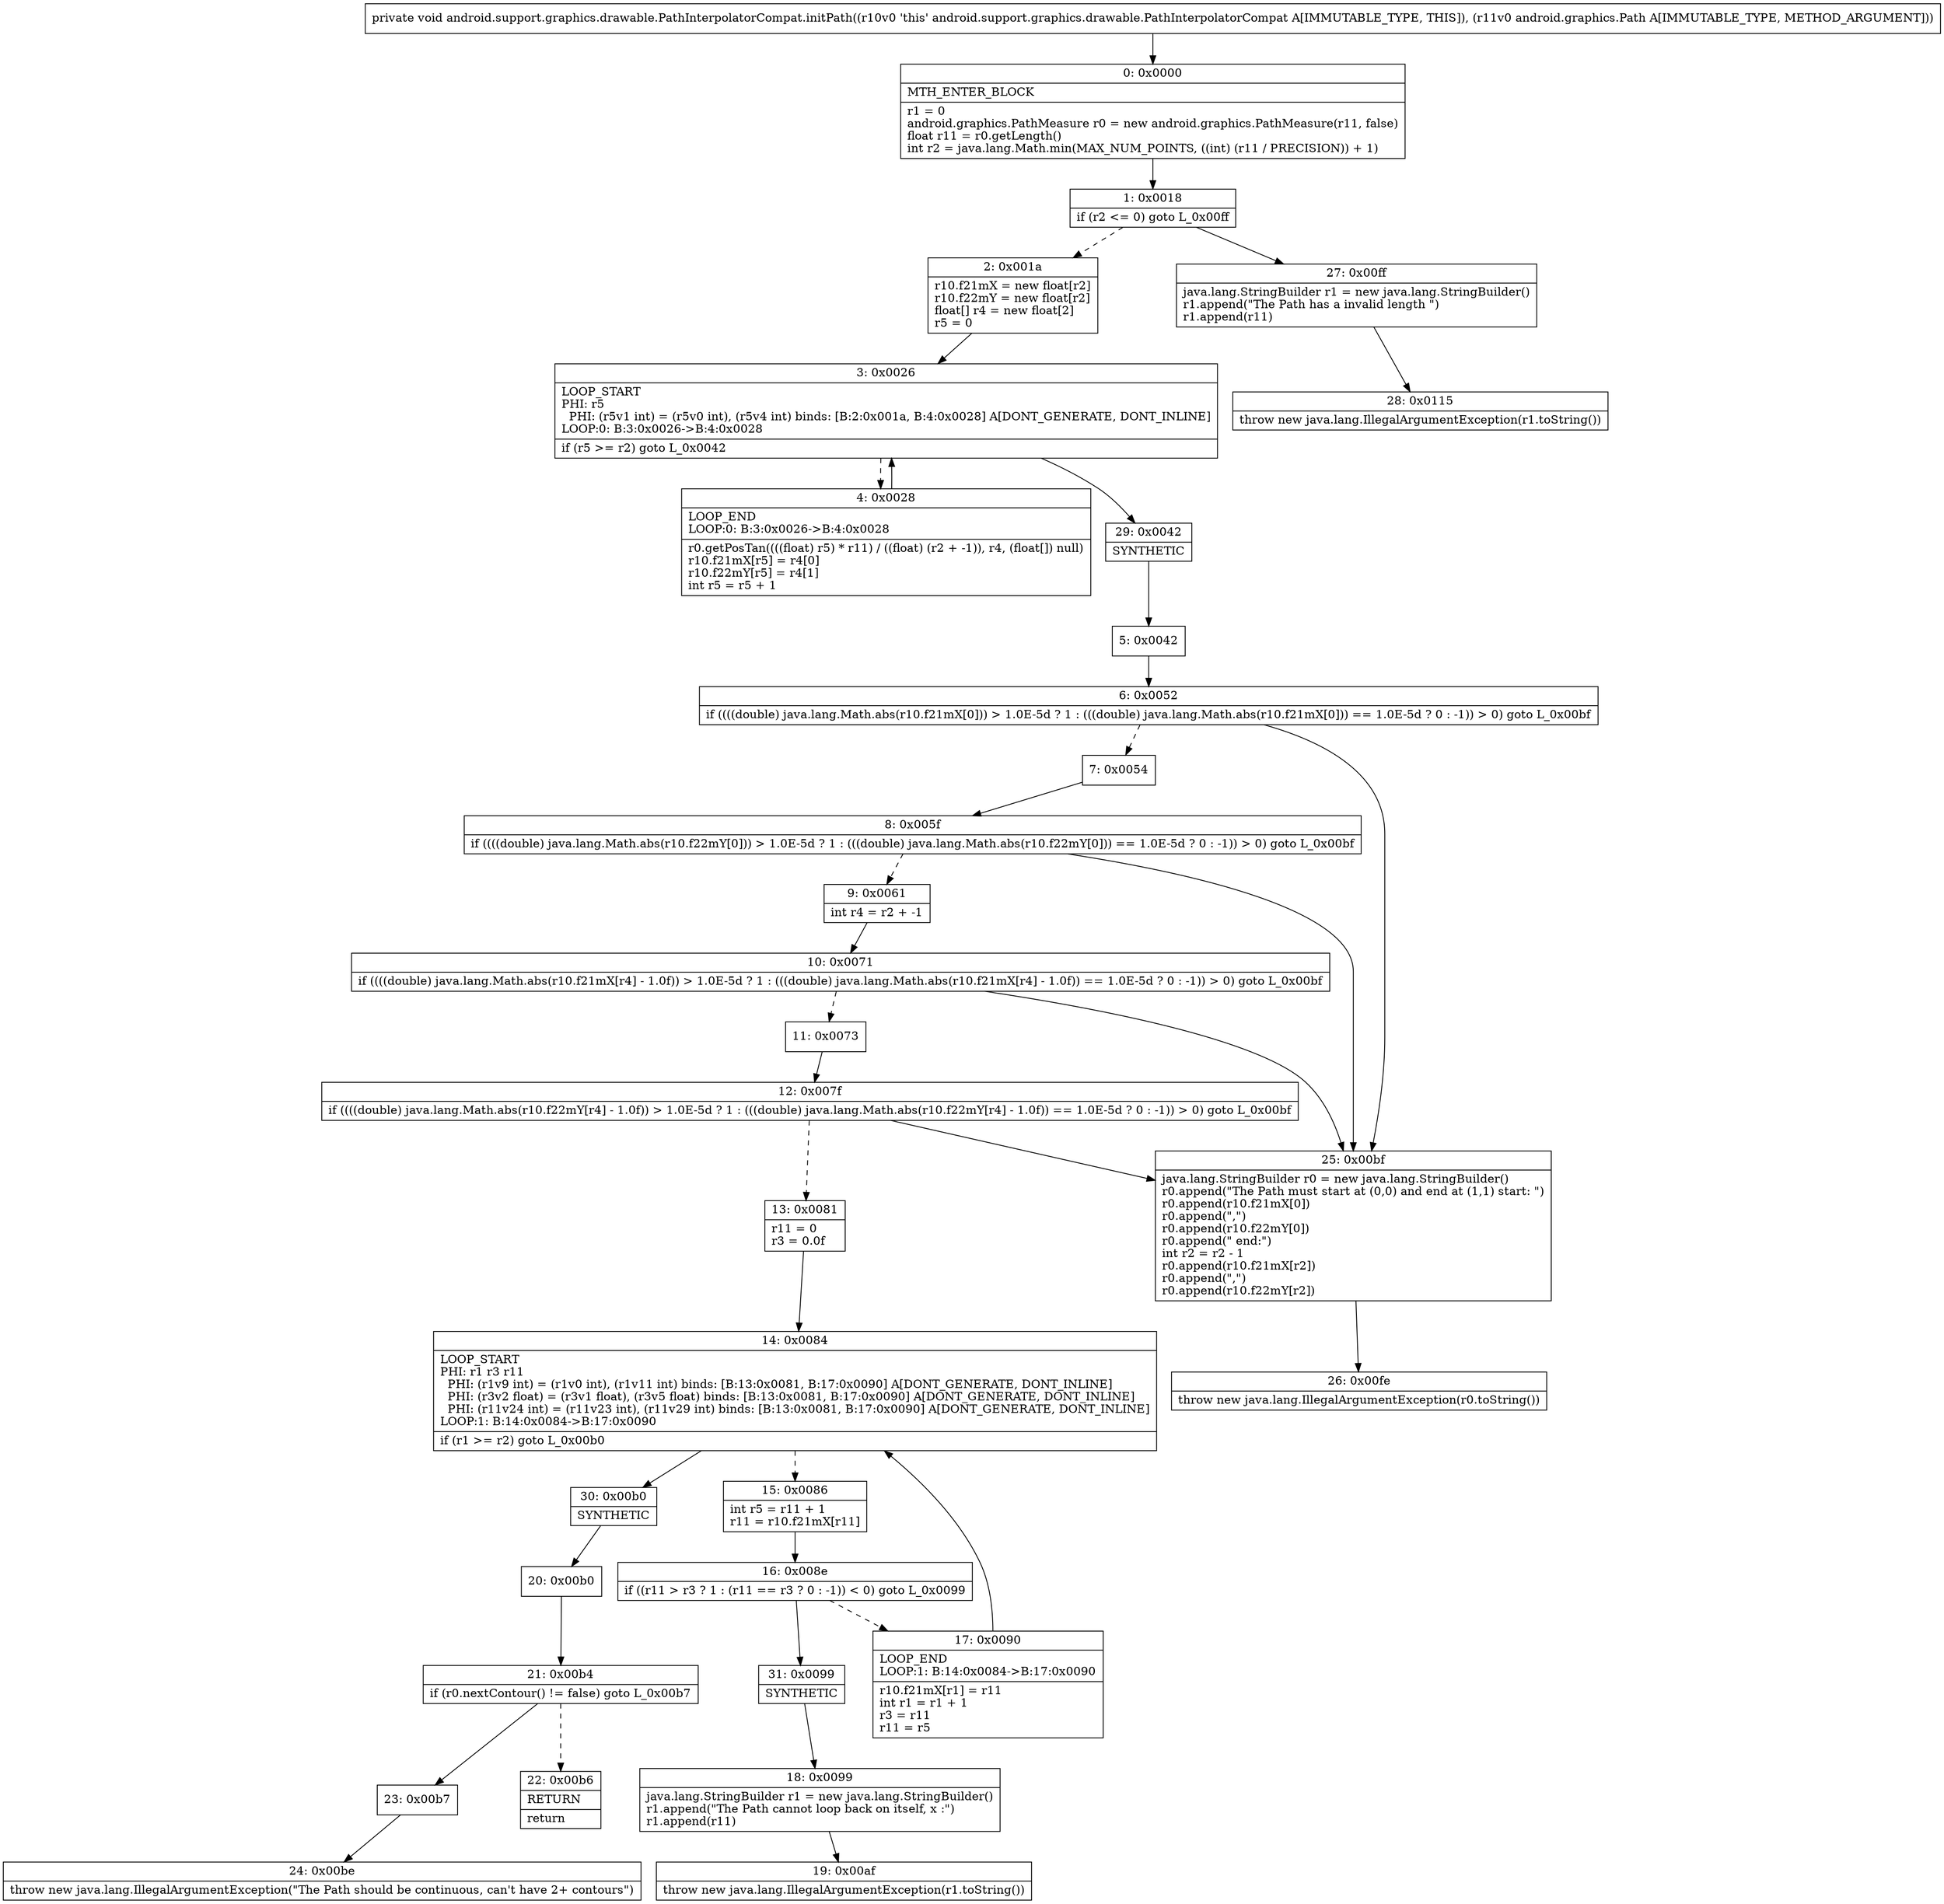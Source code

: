 digraph "CFG forandroid.support.graphics.drawable.PathInterpolatorCompat.initPath(Landroid\/graphics\/Path;)V" {
Node_0 [shape=record,label="{0\:\ 0x0000|MTH_ENTER_BLOCK\l|r1 = 0\landroid.graphics.PathMeasure r0 = new android.graphics.PathMeasure(r11, false)\lfloat r11 = r0.getLength()\lint r2 = java.lang.Math.min(MAX_NUM_POINTS, ((int) (r11 \/ PRECISION)) + 1)\l}"];
Node_1 [shape=record,label="{1\:\ 0x0018|if (r2 \<= 0) goto L_0x00ff\l}"];
Node_2 [shape=record,label="{2\:\ 0x001a|r10.f21mX = new float[r2]\lr10.f22mY = new float[r2]\lfloat[] r4 = new float[2]\lr5 = 0\l}"];
Node_3 [shape=record,label="{3\:\ 0x0026|LOOP_START\lPHI: r5 \l  PHI: (r5v1 int) = (r5v0 int), (r5v4 int) binds: [B:2:0x001a, B:4:0x0028] A[DONT_GENERATE, DONT_INLINE]\lLOOP:0: B:3:0x0026\-\>B:4:0x0028\l|if (r5 \>= r2) goto L_0x0042\l}"];
Node_4 [shape=record,label="{4\:\ 0x0028|LOOP_END\lLOOP:0: B:3:0x0026\-\>B:4:0x0028\l|r0.getPosTan((((float) r5) * r11) \/ ((float) (r2 + \-1)), r4, (float[]) null)\lr10.f21mX[r5] = r4[0]\lr10.f22mY[r5] = r4[1]\lint r5 = r5 + 1\l}"];
Node_5 [shape=record,label="{5\:\ 0x0042}"];
Node_6 [shape=record,label="{6\:\ 0x0052|if ((((double) java.lang.Math.abs(r10.f21mX[0])) \> 1.0E\-5d ? 1 : (((double) java.lang.Math.abs(r10.f21mX[0])) == 1.0E\-5d ? 0 : \-1)) \> 0) goto L_0x00bf\l}"];
Node_7 [shape=record,label="{7\:\ 0x0054}"];
Node_8 [shape=record,label="{8\:\ 0x005f|if ((((double) java.lang.Math.abs(r10.f22mY[0])) \> 1.0E\-5d ? 1 : (((double) java.lang.Math.abs(r10.f22mY[0])) == 1.0E\-5d ? 0 : \-1)) \> 0) goto L_0x00bf\l}"];
Node_9 [shape=record,label="{9\:\ 0x0061|int r4 = r2 + \-1\l}"];
Node_10 [shape=record,label="{10\:\ 0x0071|if ((((double) java.lang.Math.abs(r10.f21mX[r4] \- 1.0f)) \> 1.0E\-5d ? 1 : (((double) java.lang.Math.abs(r10.f21mX[r4] \- 1.0f)) == 1.0E\-5d ? 0 : \-1)) \> 0) goto L_0x00bf\l}"];
Node_11 [shape=record,label="{11\:\ 0x0073}"];
Node_12 [shape=record,label="{12\:\ 0x007f|if ((((double) java.lang.Math.abs(r10.f22mY[r4] \- 1.0f)) \> 1.0E\-5d ? 1 : (((double) java.lang.Math.abs(r10.f22mY[r4] \- 1.0f)) == 1.0E\-5d ? 0 : \-1)) \> 0) goto L_0x00bf\l}"];
Node_13 [shape=record,label="{13\:\ 0x0081|r11 = 0\lr3 = 0.0f\l}"];
Node_14 [shape=record,label="{14\:\ 0x0084|LOOP_START\lPHI: r1 r3 r11 \l  PHI: (r1v9 int) = (r1v0 int), (r1v11 int) binds: [B:13:0x0081, B:17:0x0090] A[DONT_GENERATE, DONT_INLINE]\l  PHI: (r3v2 float) = (r3v1 float), (r3v5 float) binds: [B:13:0x0081, B:17:0x0090] A[DONT_GENERATE, DONT_INLINE]\l  PHI: (r11v24 int) = (r11v23 int), (r11v29 int) binds: [B:13:0x0081, B:17:0x0090] A[DONT_GENERATE, DONT_INLINE]\lLOOP:1: B:14:0x0084\-\>B:17:0x0090\l|if (r1 \>= r2) goto L_0x00b0\l}"];
Node_15 [shape=record,label="{15\:\ 0x0086|int r5 = r11 + 1\lr11 = r10.f21mX[r11]\l}"];
Node_16 [shape=record,label="{16\:\ 0x008e|if ((r11 \> r3 ? 1 : (r11 == r3 ? 0 : \-1)) \< 0) goto L_0x0099\l}"];
Node_17 [shape=record,label="{17\:\ 0x0090|LOOP_END\lLOOP:1: B:14:0x0084\-\>B:17:0x0090\l|r10.f21mX[r1] = r11\lint r1 = r1 + 1\lr3 = r11\lr11 = r5\l}"];
Node_18 [shape=record,label="{18\:\ 0x0099|java.lang.StringBuilder r1 = new java.lang.StringBuilder()\lr1.append(\"The Path cannot loop back on itself, x :\")\lr1.append(r11)\l}"];
Node_19 [shape=record,label="{19\:\ 0x00af|throw new java.lang.IllegalArgumentException(r1.toString())\l}"];
Node_20 [shape=record,label="{20\:\ 0x00b0}"];
Node_21 [shape=record,label="{21\:\ 0x00b4|if (r0.nextContour() != false) goto L_0x00b7\l}"];
Node_22 [shape=record,label="{22\:\ 0x00b6|RETURN\l|return\l}"];
Node_23 [shape=record,label="{23\:\ 0x00b7}"];
Node_24 [shape=record,label="{24\:\ 0x00be|throw new java.lang.IllegalArgumentException(\"The Path should be continuous, can't have 2+ contours\")\l}"];
Node_25 [shape=record,label="{25\:\ 0x00bf|java.lang.StringBuilder r0 = new java.lang.StringBuilder()\lr0.append(\"The Path must start at (0,0) and end at (1,1) start: \")\lr0.append(r10.f21mX[0])\lr0.append(\",\")\lr0.append(r10.f22mY[0])\lr0.append(\" end:\")\lint r2 = r2 \- 1\lr0.append(r10.f21mX[r2])\lr0.append(\",\")\lr0.append(r10.f22mY[r2])\l}"];
Node_26 [shape=record,label="{26\:\ 0x00fe|throw new java.lang.IllegalArgumentException(r0.toString())\l}"];
Node_27 [shape=record,label="{27\:\ 0x00ff|java.lang.StringBuilder r1 = new java.lang.StringBuilder()\lr1.append(\"The Path has a invalid length \")\lr1.append(r11)\l}"];
Node_28 [shape=record,label="{28\:\ 0x0115|throw new java.lang.IllegalArgumentException(r1.toString())\l}"];
Node_29 [shape=record,label="{29\:\ 0x0042|SYNTHETIC\l}"];
Node_30 [shape=record,label="{30\:\ 0x00b0|SYNTHETIC\l}"];
Node_31 [shape=record,label="{31\:\ 0x0099|SYNTHETIC\l}"];
MethodNode[shape=record,label="{private void android.support.graphics.drawable.PathInterpolatorCompat.initPath((r10v0 'this' android.support.graphics.drawable.PathInterpolatorCompat A[IMMUTABLE_TYPE, THIS]), (r11v0 android.graphics.Path A[IMMUTABLE_TYPE, METHOD_ARGUMENT])) }"];
MethodNode -> Node_0;
Node_0 -> Node_1;
Node_1 -> Node_2[style=dashed];
Node_1 -> Node_27;
Node_2 -> Node_3;
Node_3 -> Node_4[style=dashed];
Node_3 -> Node_29;
Node_4 -> Node_3;
Node_5 -> Node_6;
Node_6 -> Node_7[style=dashed];
Node_6 -> Node_25;
Node_7 -> Node_8;
Node_8 -> Node_9[style=dashed];
Node_8 -> Node_25;
Node_9 -> Node_10;
Node_10 -> Node_11[style=dashed];
Node_10 -> Node_25;
Node_11 -> Node_12;
Node_12 -> Node_13[style=dashed];
Node_12 -> Node_25;
Node_13 -> Node_14;
Node_14 -> Node_15[style=dashed];
Node_14 -> Node_30;
Node_15 -> Node_16;
Node_16 -> Node_17[style=dashed];
Node_16 -> Node_31;
Node_17 -> Node_14;
Node_18 -> Node_19;
Node_20 -> Node_21;
Node_21 -> Node_22[style=dashed];
Node_21 -> Node_23;
Node_23 -> Node_24;
Node_25 -> Node_26;
Node_27 -> Node_28;
Node_29 -> Node_5;
Node_30 -> Node_20;
Node_31 -> Node_18;
}

